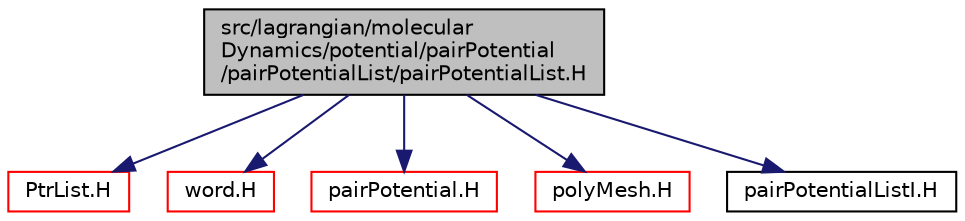 digraph "src/lagrangian/molecularDynamics/potential/pairPotential/pairPotentialList/pairPotentialList.H"
{
  bgcolor="transparent";
  edge [fontname="Helvetica",fontsize="10",labelfontname="Helvetica",labelfontsize="10"];
  node [fontname="Helvetica",fontsize="10",shape=record];
  Node1 [label="src/lagrangian/molecular\lDynamics/potential/pairPotential\l/pairPotentialList/pairPotentialList.H",height=0.2,width=0.4,color="black", fillcolor="grey75", style="filled", fontcolor="black"];
  Node1 -> Node2 [color="midnightblue",fontsize="10",style="solid",fontname="Helvetica"];
  Node2 [label="PtrList.H",height=0.2,width=0.4,color="red",URL="$a07782.html"];
  Node1 -> Node3 [color="midnightblue",fontsize="10",style="solid",fontname="Helvetica"];
  Node3 [label="word.H",height=0.2,width=0.4,color="red",URL="$a09134.html"];
  Node1 -> Node4 [color="midnightblue",fontsize="10",style="solid",fontname="Helvetica"];
  Node4 [label="pairPotential.H",height=0.2,width=0.4,color="red",URL="$a07044.html"];
  Node1 -> Node5 [color="midnightblue",fontsize="10",style="solid",fontname="Helvetica"];
  Node5 [label="polyMesh.H",height=0.2,width=0.4,color="red",URL="$a08764.html"];
  Node1 -> Node6 [color="midnightblue",fontsize="10",style="solid",fontname="Helvetica"];
  Node6 [label="pairPotentialListI.H",height=0.2,width=0.4,color="black",URL="$a07064.html"];
}
